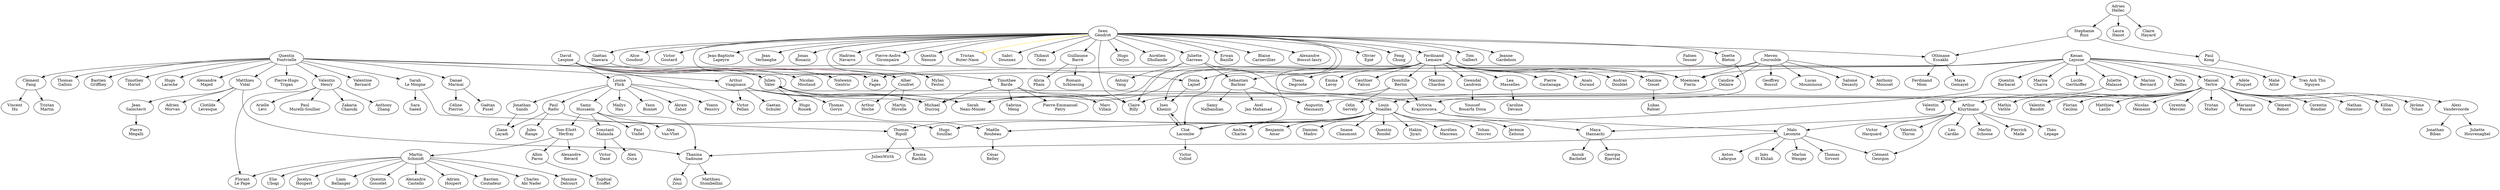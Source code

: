 digraph EpiFamily
{
    // List of names :
    abachelet [label="Anouk\nBachelet"];
    acastello [label="Alexandre\nCastello"];
    acharles [label="Ambre\nCharles"];
    acoudret [label="Alber\nCoudret"];
    adhollande [label="Aurélien\nDhollande"];
    ahoche [label="Arthur\nHoche"];
    ahoupert [label="Adrien\nHoupert"];
    alafargue [label="Anton\nLafargue"];
    alevi [label="Arielle\nLevi"];
    alex [label="Alex\nGuya"];
    amorvan [label="Adrien\nMorvan"];
    anais [label="Anaïs\nDurand"];
    anth [label="Anthony\nMousset"];
    aparou [label="Albin\nParou"];
    apluquet [label="Adèle\nPluquet"];
    attie [label="Mahé\nAttié"];
    audr [label="Audran\nDoublet"];
    azouz [label="Alex\nZouz"];
    baggins [label="Léa\nFages"];
    bamar [label="Benjamin\nAmar"];
    barbarat [label="Quentin\nBarbarat"];
    barre [label="Guillaume\nBarré"];
    baudot [label="Valentin\nBaudot"];
    bazille [label="Erwan\nBazille"];
    bcoutadeur [label="Bastien\nCoutadeur"];
    belley [label="César\nBelley"];
    berard [label="Alexandre\nBérard"];
    bibas [label="Jonathan\nBibas"];
    billy [label="Claire\nBilly"];
    blaise [label="Blaise\nCarnevillier"];
    bossut [label="Alexandre\nBossut-Iasry"];
    cand [label="Candice\nDelaire"];
    cdevaux [label="Caroline\nDevaux"];
    cecilon [label="Florian\nCecilon"];
    cel [label="Céline\nPierron"];
    cgorgeon [label="Clément\nGeorgon"];
    charra [label="Marine\nCharra"];
    clevesque [label="Clotilde\nLevesque"];
    cmalanda [label="Constant\nMalanda"];
    cnader [label="Charles\nAbi Nader"];
    dana [label="Danaé\nMarmaï"];
    dav [label="David\nLespine"];
    degroote [label="Theau\nDegroote"];
    del [label="Maxime\nDelcourt"];
    dmadro [label="Damien\nMadro"];
    doette [label="Doette\nBleton"];
    domi [label="Domitille\nBertin"];
    donia [label="Donia\nLajnef"];
    eleroy [label="Emma\nLeroy"];
    epie [label="Olivier\nEpié"];
    erachlin [label="Emma\nRachlin"];
    eubogi [label="Elie\nUbogi"];
    falcoz [label="Gauthier\nFalcoz"];
    fang [label="Clément\nFang"];
    feng [label="Feng\nChung"];
    ferd [label="Ferdinand\nLemaire"];
    flick [label="Louise\nFlick"];
    font [label="Quentin\nFontvielle"];
    fpape [label="Florant\nLe Pape"];
    gaet [label="Gaëtan\nPusel"];
    galbert [label="Tom\nGalbert"];
    gallois [label="Thomas\nGallois"];
    gardebois [label="Jeanne\nGardebois"];
    garreau [label="Juliette\nGarreau"];
    gbjarstal [label="Georgia\nBjarstal"];
    gdiawara [label="Gaëtan\nDiawara"];
    geof [label="Geoffrey\nBossut"];
    goudout [label="Alice\nGoudout"];
    goutard [label="Victor\nGoutard"];
    govys [label ="Thomas\nGovys"];
    griffhey [label="Bastien\nGriffhey"];
    gschuler [label="Gaetan\nSchuler"];
    hanot [label="Laura\nHanot"];
    hayard [label="Claire\nHayard"];
    hellec [label="Adrien\nHellec"];
    horiot [label="Timothey\nHoriot"];
    houve [label="Juliette\nHouvenaghel"];
    hu [label = "Vincent\nHu"];
    ichaumont [label="Imane\nChaumont"];
    ikhemir [label="Ines\nKhemir"];
    ikhilali [label="Inès\nEl Khilali"];
    iwen [label="Iwen\nGendrot"];
    jblapeyre [label="Jean-Baptiste\nLapeyre"];
    jean [label="Jean\nVerhaeghe"];
    jhoupert [label="Jocelyn\nHoupert"];
    jiyari [label="Hakim\nJiyari"];
    jojo [label="Jonas\nBouaziz"];
    jrange [label="Jules\nRange"];
    jsainctavit [label="Jean\nSainctavit"];
    jsprintz [label="Gwendal\nLandrein"];
    jwirth [label="Julien\Wirth"];
    kenan [label="Kenan\nLejosne"];
    kluyt [label="Arthur\nKluytmans"];
    lacombe [label="Cloé\nLacombe"];
    laroche [label="Hugo\nLaroche"];
    lasllo [label="Matthieu\nLasllo"];
    lbellanger [label="Liam\nBellanger"];
    lcardao [label="Léo\nCardão"];
    lgerthoffer [label="Lucile\nGerthoffer"];
    lmasselles [label="Lea\nMasselles"];
    lrabier [label="Lukas\nRabier"];
    lucas [label="Lucas\nMouminoux"];
    mahamad [label = "Axel\nJan Mahamad"];
    mahamad [label="Axel\nJan Mahamad"];
    majed [label="Alexandre\nMajed"];
    malasse [label ="Juliette\nMalassé"];
    manceau [label="Aurélien\nManceau"];
    maunaury [label="Augustin\nMaunaury"];
    mbernard [label="Marion\nBernard"];
    mchardon [label="Maxime\nChardon"];
    mducrocq [label="Michael\nDucroq"];
    memeint [label="Nicolas\nMemeint"];
    meng [label="Sabrina\nMeng"];
    mercier [label="Corentin\nMercier"];
    mev [label="Meven\nCourouble"];
    mferdinand [label="Ferdinand\nMom"];
    mfestoc [label="Mylan\nFestoc"];
    mgemayel [label="Maya\nGemayel"];
    mgouet [label="Maxime\nGouet"];
    mhan [label="Maya\nHannachi"];
    mhau [label="Mailys\nHau"];
    mhuvelle [label="Martin\nHuvelle"];
    mlecomte [label="Malo\nLecomte"];
    moe [label="Moemoea\nFierin"];
    molter [label="Tristan\nMolter"];
    mschmidt [label="Martin\nSchmidt"];
    mschoose [label="Merlin\nSchoose"];
    mstombellini [label="Matthieu\nStombellini"];
    mvidal [label="Matthieu\nVidal"];
    mwenger [label="Marlon\nWenger"];
    nalbandian [label="Samy\nNalbandian"];
    navarro [label="Hadrien\nNavarro"];
    nic [label="Nicolas\nMoutaud"];
    noailles [label="Louis\nNoailles"];
    nolw [label="Nolwenn\nGentric"];
    nora [label="Nora\nDelfau"];
    odin [label="Odin\nServely"];
    othmane [label="Othmane\nEssakhi"];
    pag [label="Pierre-André\nGirompaire"];
    pam [label="Pierre\nMegalli"];
    pascal [label="Marianne\nPascal"];
    pat [label="Pierre-Emmanuel\nPatry"];
    pensivy [label="Yoann\nPensivy"];
    pham [label="Alicia\nPham"];
    ph [label="Pierre-Hugo\nTrigan"];
    pier [label="Pierre\nGastanaga"];
    pkong [label="Paul\nKong"];
    pmade [label="Pierrick\nMade"];
    psoulier [label="Paul\nMurelli-Soullier"];
    pviallet [label="Paul\nViallet"];
    qgosselet [label="Quentin\nGosselet"];
    qneouze [label="Quentin\nNeouze"];
    qrondel [label="Quentin\nRondel"];
    radic [label="Paul\nRadic"];
    rebut [label="Clément\nRebut"];
    ripoll [label="Thomas\nRipoll"];
    rondier [label="Corentin\nRondier"];
    rosiek [label ="Hugo\nRosiek"];
    roubeau [label="Maëlle\nRoubeau"];
    ruiz [label="Stephanie\nRuiz"];
    ruter [label="Tristan\nRuter-Naon"];
    sabri [label="Sabri\nDounnez"];
    saeed [label="Sara\nSaeed"];
    salo [label="Salomé\nDesauty"];
    samy [label="Samy\nHussaein"];
    sands [label="Jonathan\nSands"];
    satan [label="Fabien\nTessier"];
    schloesing [label="Romain\nSchloesing"];
    seb [label="Sébastien\nBarbier"];
    shemtov [label="Nathan\nShemtov"];
    siou [label="Killian\nSiou"];
    skler [label="Julien\nSkler"];
    slemoigne [label="Sarah\nLe Moigne"];
    smonier [label="Sarah\nNeau-Monier"];
    souillac [label="Hugo\nSouillac"];
    tcens [label="Thibaut\nCens"];
    tchan [label="Jérôme\nTchan"];
    tecoffet [label="Tugdual\nEcoffet"];
    tertre [label="Manuel\nTertre"];
    tim [label="Timothee\nBarde"];
    tlepage [label="Théo\nLepage"];
    tnguyen [label="Tran Anh Thu\nNguyen"];
    tome [label="Tom-Eliott\nHerfray"];
    tristan [label = "Tristan\nMartin"];
    tsadoune [label="Thanina\nSadoune"];
    tsirvent [label="Thomas\nSirvent"];
    tz [label="Yohan\nTancrez"];
    vaginau [label="Arthur\nVuagniaux"];
    vanvliet [label="Alex\nVan-Vliet"];
    vanvoorder [label="Alexi\nVandevoorde"];
    vatble [label="Mathis\nVatble"];
    vbernard [label="Valentine\nBernard"];
    vcollod [label="Victor\nCollod"];
    vdan [label="Victor\nDané"];
    verjus [label="Hugo\nVerjus"];
    vhacquard [label="Victor\nHacquard"];
    vhenry [label ="Valentin\nHenry"];
    victoria [label="Victoria\nKrajcovicova"];
    villain [label="Marc\nVillain"];
    vpellan [label="Victor\nPellan"];
    vseux [label="Valentin\nSeux"];
    vthiron [label="Valentin\nThiron"];
    yang [label=" Antony\nYang"];
    ybonnet [label="Yann\nBonnet"];
    ydinia [label="Youssef\nBouarfa Dinia"];
    zabat [label="Akram\nZabat"];
    zak [label="Zakaria\nChaouki"];
    zeitoun [label="Jérémie\nZeitoun"];
    zhan [label="Anthony\nZhang"];
    zlayadi [label="Ziane\nLayadi"];

    /*
    ** List of patronage links :
    */

    // Iwen's graph
    iwen -> ruter [color="gold"];
    iwen -> adhollande;
    iwen -> tcens;
    iwen -> billy;
    iwen -> lacombe;
      // Cloé's graph
      lacombe -> vcollod;
      lacombe -> ikhemir;
    iwen -> jblapeyre;
    iwen -> othmane;
    iwen -> gdiawara;
      // Gdiawara's graph
      gdiawara -> mfestoc;
    iwen -> ikhemir;
      // Ikhemir's graph
      ikhemir -> lacombe;
    iwen -> gardebois;
    iwen -> pag;
    iwen -> bossut;
    iwen -> jean;
    iwen -> sabri;
    iwen -> verjus;
    iwen -> galbert;
    iwen -> epie;
    iwen -> goudout;
    iwen -> jojo;
    iwen -> bazille;
    iwen -> goutard;
    iwen -> blaise;
    iwen -> feng;
    iwen -> tim;
      // Tim's graph
      tim -> villain;
      tim -> meng;
      tim -> pat;
      tim -> mducrocq;
    iwen -> barre;
      // Guillaume's graph
      barre -> pham;
      barre -> schloesing;
    iwen -> ferd
      // Ferdinand's graph
      ferd -> moe;
      ferd -> lacombe;
      ferd -> pier;
      ferd -> smonier;
      ferd -> audr;
      ferd -> anais;
      ferd -> falcoz;
      ferd -> degroote;
      ferd -> mgouet;
        // Maxime Gouet's graph
        mgouet -> lrabier;
      ferd -> eleroy;
      ferd -> jsprintz;
        // Gwendal Landrein's graph
        jsprintz -> ydinia
      ferd -> lmasselles;
        // Lea's graph
        lmasselles -> cdevaux;
      ferd -> mchardon;
      ferd -> domi;
        // Domitille's graph
	domi -> odin;
	domi -> smonier;
	domi -> victoria;
      ferd -> mducrocq;
    iwen -> doette;
      // Doette's graph
      doette -> maunaury;
    iwen -> garreau;
      // Juliette's graph
      garreau -> billy;
      garreau -> seb;
      garreau -> kluyt;
        // Arthur Kluytmans's graph
        kluyt -> cgorgeon;
        kluyt -> lcardao;
        kluyt -> mlecomte;
          // Malo Lecomte's graph
          mlecomte -> alafargue;
          mlecomte -> ikhilali;
          mlecomte -> cgorgeon;
          mlecomte -> mwenger;
          mlecomte -> tsirvent;
          mlecomte -> tsadoune;
            // Thanina's graph
            tsadoune -> mstombellini;
        kluyt -> mschoose;
        kluyt -> pmade;
        kluyt -> tlepage;
        kluyt -> vhacquard;
        kluyt -> vthiron;
        kluyt -> mhan;
          // Maya's graph
          mhan -> abachelet;
          mhan -> gbjarstal;
      garreau -> yang;
    iwen -> navarro;
    iwen -> acoudret;
      // Alban Coudret's graph
      acoudret -> mhuvelle;
      acoudret -> ahoche;
    iwen -> qneouze;

    // David's graph
    dav -> flick;
      // Louise's graph
      flick -> noailles;
        // Louis Noailles's graph
        noailles -> jiyari;
        noailles -> ichaumont;
        noailles -> dmadro;
        noailles -> bamar;
        noailles -> tz;
        noailles -> zeitoun;
        noailles -> ripoll;
	  // Ripol's graph
	  ripoll -> erachlin;
	  ripoll -> jwirth;
        noailles -> manceau;
        noailles -> acharles
        noailles -> souillac;
        noailles -> lacombe;
        noailles -> qrondel;
      flick -> sands;
        // Sands's graph
        sands -> zlayadi;
      flick -> pensivy;
      flick -> zabat;
      flick -> mhau;
      flick -> ybonnet;
      flick -> radic;
        // Radic's graph
        radic -> souillac;
        radic -> jrange;
        radic -> zlayadi;
      flick -> samy;
        // Samy's graph
        samy -> vanvliet;
        samy -> tsadoune;
        samy -> pviallet;
        samy -> cmalanda;
          // Constant's graph
          cmalanda -> vdan;
	  cmalanda -> alex;
        samy -> tome;
	  // Tome-Eliott's graph
	  tome -> aparou;
	    // Albin's graph
	    aparou -> tecoffet;
	  tome -> berard;
	  tome -> mschmidt;
	    // Martin's graph
	    mschmidt -> lbellanger;
            mschmidt -> cnader;
	    mschmidt -> fpape;
            mschmidt -> jhoupert;
	    mschmidt -> del;
            mschmidt -> ahoupert;
            mschmidt -> eubogi;
            mschmidt -> qgosselet;
            mschmidt -> bcoutadeur;
            mschmidt -> acastello;
    dav -> moe;
    dav -> nic;
    dav -> nolw;
    dav -> skler;
      // Julien's graph
      skler -> rosiek;
      skler -> smonier;
      skler -> mducrocq;
      skler -> skler;
      skler -> billy;
      skler -> govys;
        // Thomas's graph
        govys -> roubeau;
          // Maelle's graph
          roubeau -> belley;
    dav -> vpellan;
    dav -> acoudret;

    // Adrien's graph
    hellec -> hayard;
    hellec -> ruiz;
      // Ruiz's graph
      ruiz -> othmane;
        // Othmane's graph
        othmane -> mferdinand;
        othmane -> mgemayel;
      ruiz -> pkong;
        // Pkong's graph
      	pkong -> tnguyen;
    hellec -> hanot;

    // Quentin's graph
    font -> majed;
    font -> vbernard;
    font -> donia;
    font -> vaginau;
      // Vaginaux's graph
      vaginau -> victoria;
      vaginau -> vpellan;
      vaginau -> smonier;
      vaginau -> gschuler;
      vaginau -> mducrocq;
    font -> mvidal;
      // Matthieu Vidal's graph
      mvidal -> jsainctavit;
        // Jean's graph
        jsainctavit -> pam;
      mvidal -> amorvan;
      mvidal -> clevesque;
      mvidal -> tsadoune;
        // Thanina's graph
        tsadoune -> azouz;
    font -> dana
      // Danae's graph
      dana -> cel;
      dana -> gaet;
    font -> laroche;
    font -> baggins;
    font -> fang;
      // Clément's graph
      fang -> hu;
      fang -> tristan;
    font -> horiot;
    font -> ph;
    font -> gallois;
    font -> griffhey;
    font -> vhenry;
      // Valentin Henry's graph
      vhenry -> alevi;
      vhenry -> psoulier;
      vhenry -> zhan;
      vhenry -> zak;
      vhenry -> fpape;
    font -> slemoigne;
      // Sarah LeMoigne's graph
      slemoigne -> ripoll;
      slemoigne -> saeed;

    // Kenan's graph
    kenan -> moe;
    kenan -> mbernard;
    kenan -> baggins;
    kenan -> donia;
      // Donia's graph
      donia ->  ikhemir;
    kenan -> malasse;
      // Malasse's graph
      malasse -> vseux;
    kenan -> roubeau;
    kenan -> charra;
    kenan -> apluquet;
    kenan -> nora;
    kenan -> tertre;
      // Tertre's graph
      tertre -> mercier;
      tertre -> noailles;
      tertre -> kluyt;
      tertre -> victoria;
        // Victoria's graph
	victoria -> mhan;
	victoria -> mlecomte;
      tertre -> memeint;
      tertre -> molter;
      tertre -> rebut;
      tertre -> tchan;
      tertre -> vatble;
      tertre -> lasllo;
      tertre -> baudot;
      tertre -> cecilon;
      tertre -> shemtov;
      tertre -> siou;
      tertre -> vanvoorder;
        // Vandevoorde's graph
        vanvoorder -> bibas;
        vanvoorder -> houve;
      tertre -> rondier;
      tertre -> pascal;
    kenan -> attie;
    kenan -> barbarat;
    kenan -> lgerthoffer;

    // Meven's graph
    mev -> cand;
      // Candice's graph
      cand -> billy;
    mev -> seb;
      seb -> mahamad;
      seb -> nalbandian;
      seb -> maunaury;
    mev -> anth;
    mev -> salo;
    mev -> geof;
    mev -> lucas;
    mev -> moe;

    /*
    ** List of special links
    */
    { // love links, please use [dir=none color="hotpink"] attribute
      edge [dir=none color="hotpink"]
      satan -> moe
      dav -> baggins
    }
}
